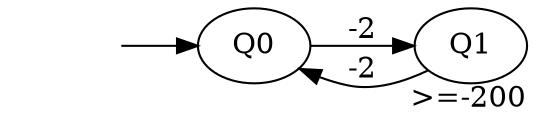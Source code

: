 digraph g {
    rankdir=LR;
    Qi[style=invis];
    Q1[xlabel=">=-200"];
    Qi -> Q0;
    Q0 -> Q1[label="-2"];
    Q1 -> Q0[label="-2"];
}